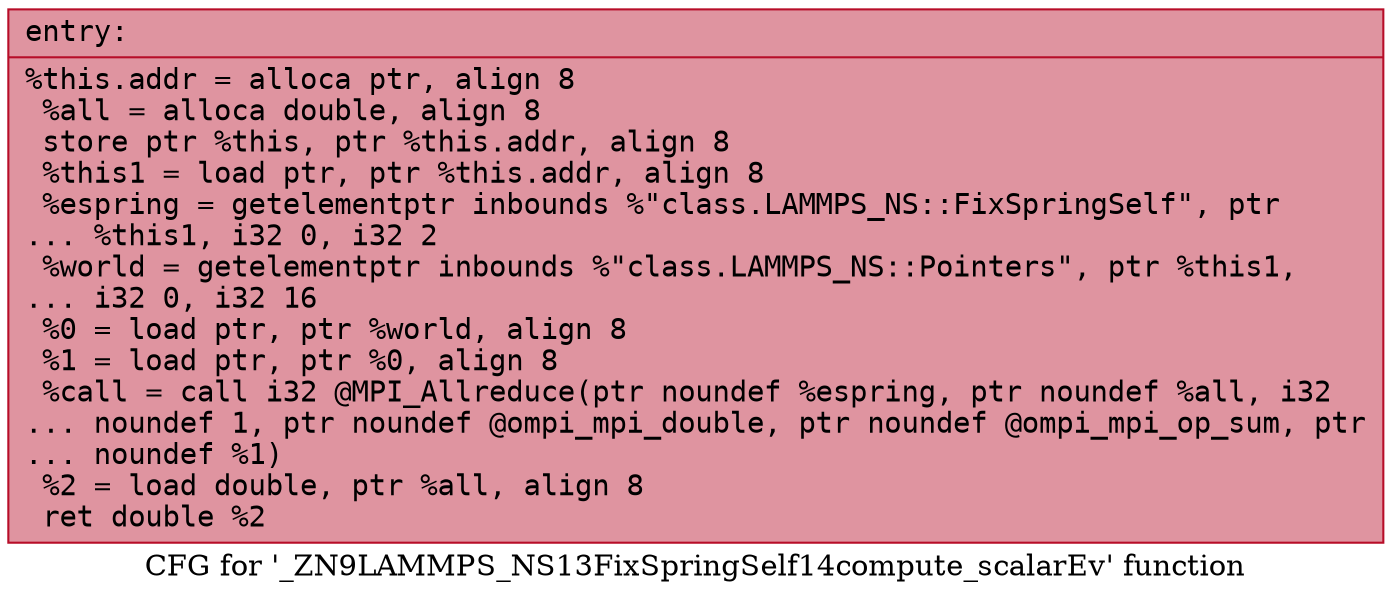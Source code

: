 digraph "CFG for '_ZN9LAMMPS_NS13FixSpringSelf14compute_scalarEv' function" {
	label="CFG for '_ZN9LAMMPS_NS13FixSpringSelf14compute_scalarEv' function";

	Node0x5622f8d1f870 [shape=record,color="#b70d28ff", style=filled, fillcolor="#b70d2870" fontname="Courier",label="{entry:\l|  %this.addr = alloca ptr, align 8\l  %all = alloca double, align 8\l  store ptr %this, ptr %this.addr, align 8\l  %this1 = load ptr, ptr %this.addr, align 8\l  %espring = getelementptr inbounds %\"class.LAMMPS_NS::FixSpringSelf\", ptr\l... %this1, i32 0, i32 2\l  %world = getelementptr inbounds %\"class.LAMMPS_NS::Pointers\", ptr %this1,\l... i32 0, i32 16\l  %0 = load ptr, ptr %world, align 8\l  %1 = load ptr, ptr %0, align 8\l  %call = call i32 @MPI_Allreduce(ptr noundef %espring, ptr noundef %all, i32\l... noundef 1, ptr noundef @ompi_mpi_double, ptr noundef @ompi_mpi_op_sum, ptr\l... noundef %1)\l  %2 = load double, ptr %all, align 8\l  ret double %2\l}"];
}
